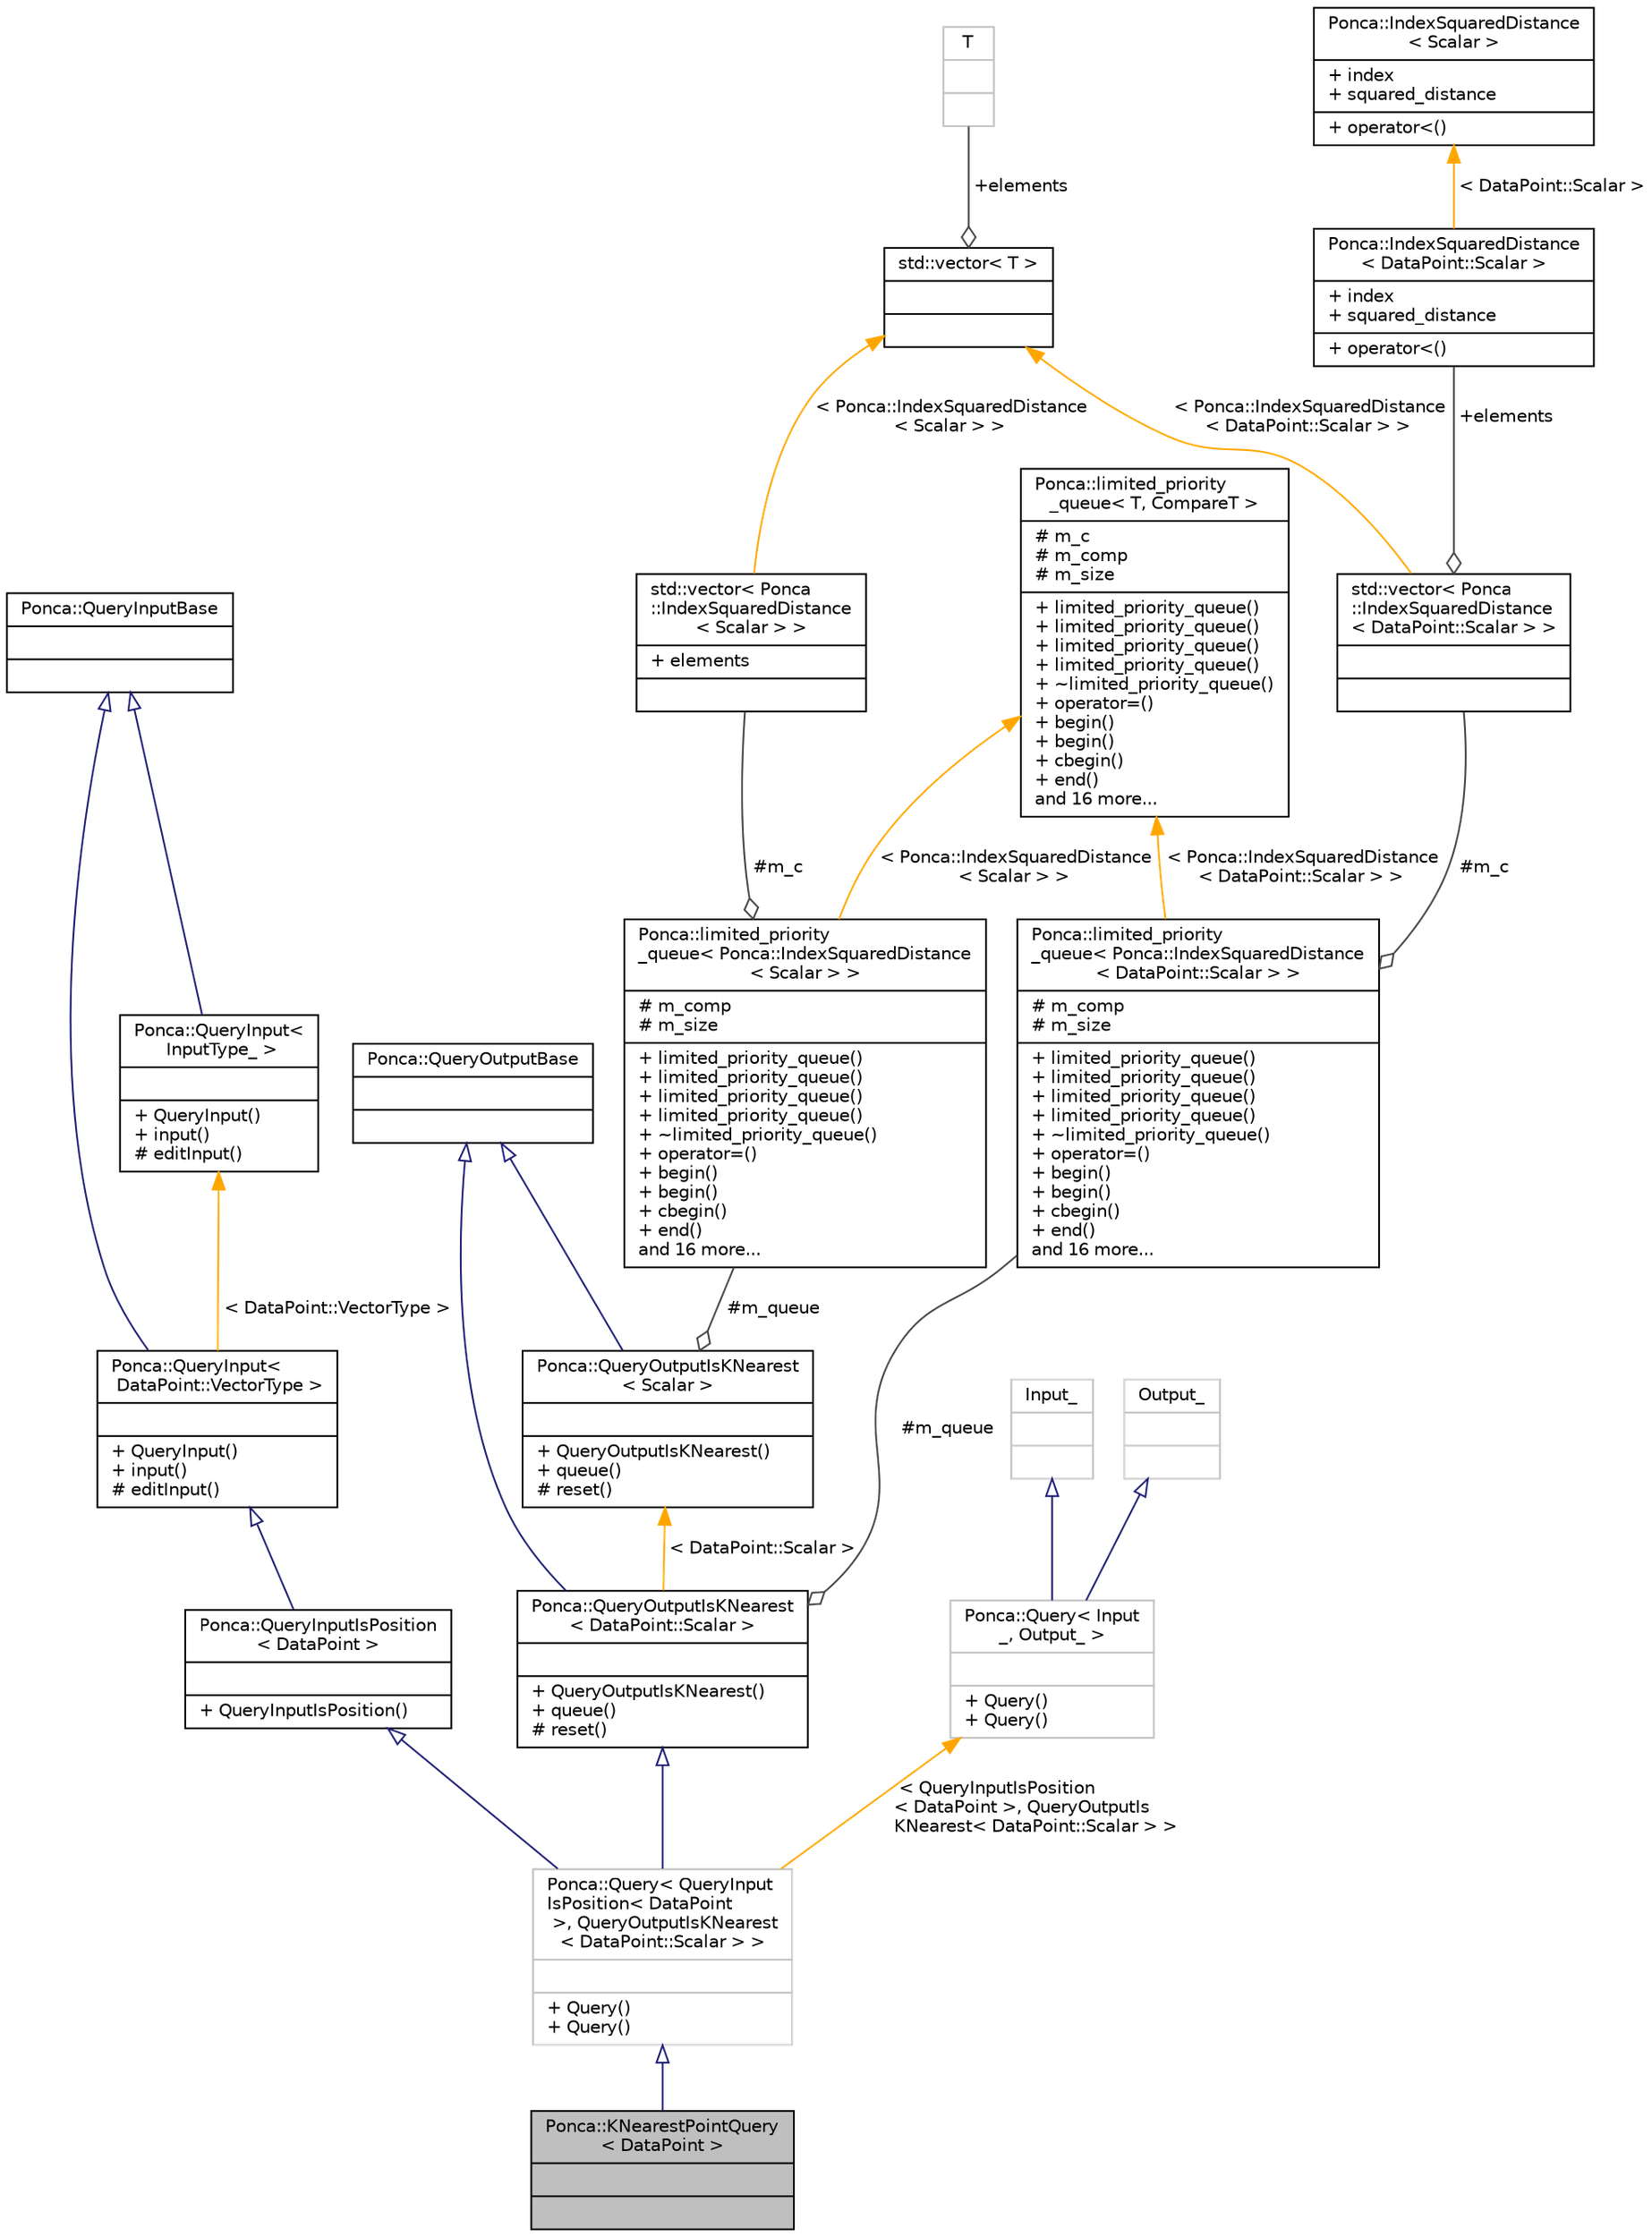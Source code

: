 digraph "Ponca::KNearestPointQuery&lt; DataPoint &gt;"
{
 // INTERACTIVE_SVG=YES
 // LATEX_PDF_SIZE
  bgcolor="transparent";
  edge [fontname="Helvetica",fontsize="10",labelfontname="Helvetica",labelfontsize="10"];
  node [fontname="Helvetica",fontsize="10",shape=record];
  Node1 [label="{Ponca::KNearestPointQuery\l\< DataPoint \>\n||}",height=0.2,width=0.4,color="black", fillcolor="grey75", style="filled", fontcolor="black",tooltip="Base Query class combining QueryInputIsPosition and QueryOutputIsKNearest."];
  Node2 -> Node1 [dir="back",color="midnightblue",fontsize="10",style="solid",arrowtail="onormal",fontname="Helvetica"];
  Node2 [label="{Ponca::Query\< QueryInput\lIsPosition\< DataPoint\l \>, QueryOutputIsKNearest\l\< DataPoint::Scalar \> \>\n||+ Query()\l+ Query()\l}",height=0.2,width=0.4,color="grey75",URL="$group__spatialpartitioning.html",tooltip=" "];
  Node3 -> Node2 [dir="back",color="midnightblue",fontsize="10",style="solid",arrowtail="onormal",fontname="Helvetica"];
  Node3 [label="{Ponca::QueryInputIsPosition\l\< DataPoint \>\n||+ QueryInputIsPosition()\l}",height=0.2,width=0.4,color="black",URL="$group__spatialpartitioning.html#structPonca_1_1QueryInputIsPosition",tooltip="Base class for queries storing points."];
  Node4 -> Node3 [dir="back",color="midnightblue",fontsize="10",style="solid",arrowtail="onormal",fontname="Helvetica"];
  Node4 [label="{Ponca::QueryInput\<\l DataPoint::VectorType \>\n||+ QueryInput()\l+ input()\l# editInput()\l}",height=0.2,width=0.4,color="black",URL="$group__spatialpartitioning.html",tooltip=" "];
  Node5 -> Node4 [dir="back",color="midnightblue",fontsize="10",style="solid",arrowtail="onormal",fontname="Helvetica"];
  Node5 [label="{Ponca::QueryInputBase\n||}",height=0.2,width=0.4,color="black",URL="$group__spatialpartitioning.html#structPonca_1_1QueryInputBase",tooltip="Base class for queries input type."];
  Node6 -> Node4 [dir="back",color="orange",fontsize="10",style="solid",label=" \< DataPoint::VectorType \>" ,fontname="Helvetica"];
  Node6 [label="{Ponca::QueryInput\<\l InputType_ \>\n||+ QueryInput()\l+ input()\l# editInput()\l}",height=0.2,width=0.4,color="black",URL="$group__spatialpartitioning.html#structPonca_1_1QueryInput",tooltip="Base class for typed queries input type."];
  Node5 -> Node6 [dir="back",color="midnightblue",fontsize="10",style="solid",arrowtail="onormal",fontname="Helvetica"];
  Node7 -> Node2 [dir="back",color="midnightblue",fontsize="10",style="solid",arrowtail="onormal",fontname="Helvetica"];
  Node7 [label="{Ponca::QueryOutputIsKNearest\l\< DataPoint::Scalar \>\n||+ QueryOutputIsKNearest()\l+ queue()\l# reset()\l}",height=0.2,width=0.4,color="black",URL="$group__spatialpartitioning.html",tooltip=" "];
  Node8 -> Node7 [dir="back",color="midnightblue",fontsize="10",style="solid",arrowtail="onormal",fontname="Helvetica"];
  Node8 [label="{Ponca::QueryOutputBase\n||}",height=0.2,width=0.4,color="black",URL="$group__spatialpartitioning.html#structPonca_1_1QueryOutputBase",tooltip="Base class for queries output type."];
  Node9 -> Node7 [color="grey25",fontsize="10",style="solid",label=" #m_queue" ,arrowhead="odiamond",fontname="Helvetica"];
  Node9 [label="{Ponca::limited_priority\l_queue\< Ponca::IndexSquaredDistance\l\< DataPoint::Scalar \> \>\n|# m_comp\l# m_size\l|+ limited_priority_queue()\l+ limited_priority_queue()\l+ limited_priority_queue()\l+ limited_priority_queue()\l+ ~limited_priority_queue()\l+ operator=()\l+ begin()\l+ begin()\l+ cbegin()\l+ end()\land 16 more...\l}",height=0.2,width=0.4,color="black",URL="$group__common.html",tooltip=" "];
  Node10 -> Node9 [color="grey25",fontsize="10",style="solid",label=" #m_c" ,arrowhead="odiamond",fontname="Helvetica"];
  Node10 [label="{std::vector\< Ponca\l::IndexSquaredDistance\l\< DataPoint::Scalar \> \>\n||}",height=0.2,width=0.4,color="black",tooltip=" "];
  Node11 -> Node10 [color="grey25",fontsize="10",style="solid",label=" +elements" ,arrowhead="odiamond",fontname="Helvetica"];
  Node11 [label="{Ponca::IndexSquaredDistance\l\< DataPoint::Scalar \>\n|+ index\l+ squared_distance\l|+ operator\<()\l}",height=0.2,width=0.4,color="black",URL="$group__spatialpartitioning.html",tooltip=" "];
  Node12 -> Node11 [dir="back",color="orange",fontsize="10",style="solid",label=" \< DataPoint::Scalar \>" ,fontname="Helvetica"];
  Node12 [label="{Ponca::IndexSquaredDistance\l\< Scalar \>\n|+ index\l+ squared_distance\l|+ operator\<()\l}",height=0.2,width=0.4,color="black",URL="$group__spatialpartitioning.html#structPonca_1_1IndexSquaredDistance",tooltip="Associates an index with a distance."];
  Node13 -> Node10 [dir="back",color="orange",fontsize="10",style="solid",label=" \< Ponca::IndexSquaredDistance\l\< DataPoint::Scalar \> \>" ,fontname="Helvetica"];
  Node13 [label="{std::vector\< T \>\n||}",height=0.2,width=0.4,color="black",tooltip=" "];
  Node14 -> Node13 [color="grey25",fontsize="10",style="solid",label=" +elements" ,arrowhead="odiamond",fontname="Helvetica"];
  Node14 [label="{T\n||}",height=0.2,width=0.4,color="grey75",tooltip=" "];
  Node15 -> Node9 [dir="back",color="orange",fontsize="10",style="solid",label=" \< Ponca::IndexSquaredDistance\l\< DataPoint::Scalar \> \>" ,fontname="Helvetica"];
  Node15 [label="{Ponca::limited_priority\l_queue\< T, CompareT \>\n|# m_c\l# m_comp\l# m_size\l|+ limited_priority_queue()\l+ limited_priority_queue()\l+ limited_priority_queue()\l+ limited_priority_queue()\l+ ~limited_priority_queue()\l+ operator=()\l+ begin()\l+ begin()\l+ cbegin()\l+ end()\land 16 more...\l}",height=0.2,width=0.4,color="black",URL="$group__common.html#classPonca_1_1limited__priority__queue",tooltip="The limited_priority_queue class is similar to std::priority_queue but has a limited capacity and han..."];
  Node16 -> Node7 [dir="back",color="orange",fontsize="10",style="solid",label=" \< DataPoint::Scalar \>" ,fontname="Helvetica"];
  Node16 [label="{Ponca::QueryOutputIsKNearest\l\< Scalar \>\n||+ QueryOutputIsKNearest()\l+ queue()\l# reset()\l}",height=0.2,width=0.4,color="black",URL="$group__spatialpartitioning.html#structPonca_1_1QueryOutputIsKNearest",tooltip="Base class for knearest queries."];
  Node8 -> Node16 [dir="back",color="midnightblue",fontsize="10",style="solid",arrowtail="onormal",fontname="Helvetica"];
  Node17 -> Node16 [color="grey25",fontsize="10",style="solid",label=" #m_queue" ,arrowhead="odiamond",fontname="Helvetica"];
  Node17 [label="{Ponca::limited_priority\l_queue\< Ponca::IndexSquaredDistance\l\< Scalar \> \>\n|# m_comp\l# m_size\l|+ limited_priority_queue()\l+ limited_priority_queue()\l+ limited_priority_queue()\l+ limited_priority_queue()\l+ ~limited_priority_queue()\l+ operator=()\l+ begin()\l+ begin()\l+ cbegin()\l+ end()\land 16 more...\l}",height=0.2,width=0.4,color="black",URL="$group__common.html",tooltip=" "];
  Node18 -> Node17 [color="grey25",fontsize="10",style="solid",label=" #m_c" ,arrowhead="odiamond",fontname="Helvetica"];
  Node18 [label="{std::vector\< Ponca\l::IndexSquaredDistance\l\< Scalar \> \>\n|+ elements\l|}",height=0.2,width=0.4,color="black",tooltip=" "];
  Node13 -> Node18 [dir="back",color="orange",fontsize="10",style="solid",label=" \< Ponca::IndexSquaredDistance\l\< Scalar \> \>" ,fontname="Helvetica"];
  Node15 -> Node17 [dir="back",color="orange",fontsize="10",style="solid",label=" \< Ponca::IndexSquaredDistance\l\< Scalar \> \>" ,fontname="Helvetica"];
  Node19 -> Node2 [dir="back",color="orange",fontsize="10",style="solid",label=" \< QueryInputIsPosition\l\< DataPoint \>, QueryOutputIs\lKNearest\< DataPoint::Scalar \> \>" ,fontname="Helvetica"];
  Node19 [label="{Ponca::Query\< Input\l_, Output_ \>\n||+ Query()\l+ Query()\l}",height=0.2,width=0.4,color="grey75",URL="$group__spatialpartitioning.html#structPonca_1_1Query",tooltip=" "];
  Node20 -> Node19 [dir="back",color="midnightblue",fontsize="10",style="solid",arrowtail="onormal",fontname="Helvetica"];
  Node20 [label="{Input_\n||}",height=0.2,width=0.4,color="grey75",tooltip=" "];
  Node21 -> Node19 [dir="back",color="midnightblue",fontsize="10",style="solid",arrowtail="onormal",fontname="Helvetica"];
  Node21 [label="{Output_\n||}",height=0.2,width=0.4,color="grey75",tooltip=" "];
}
